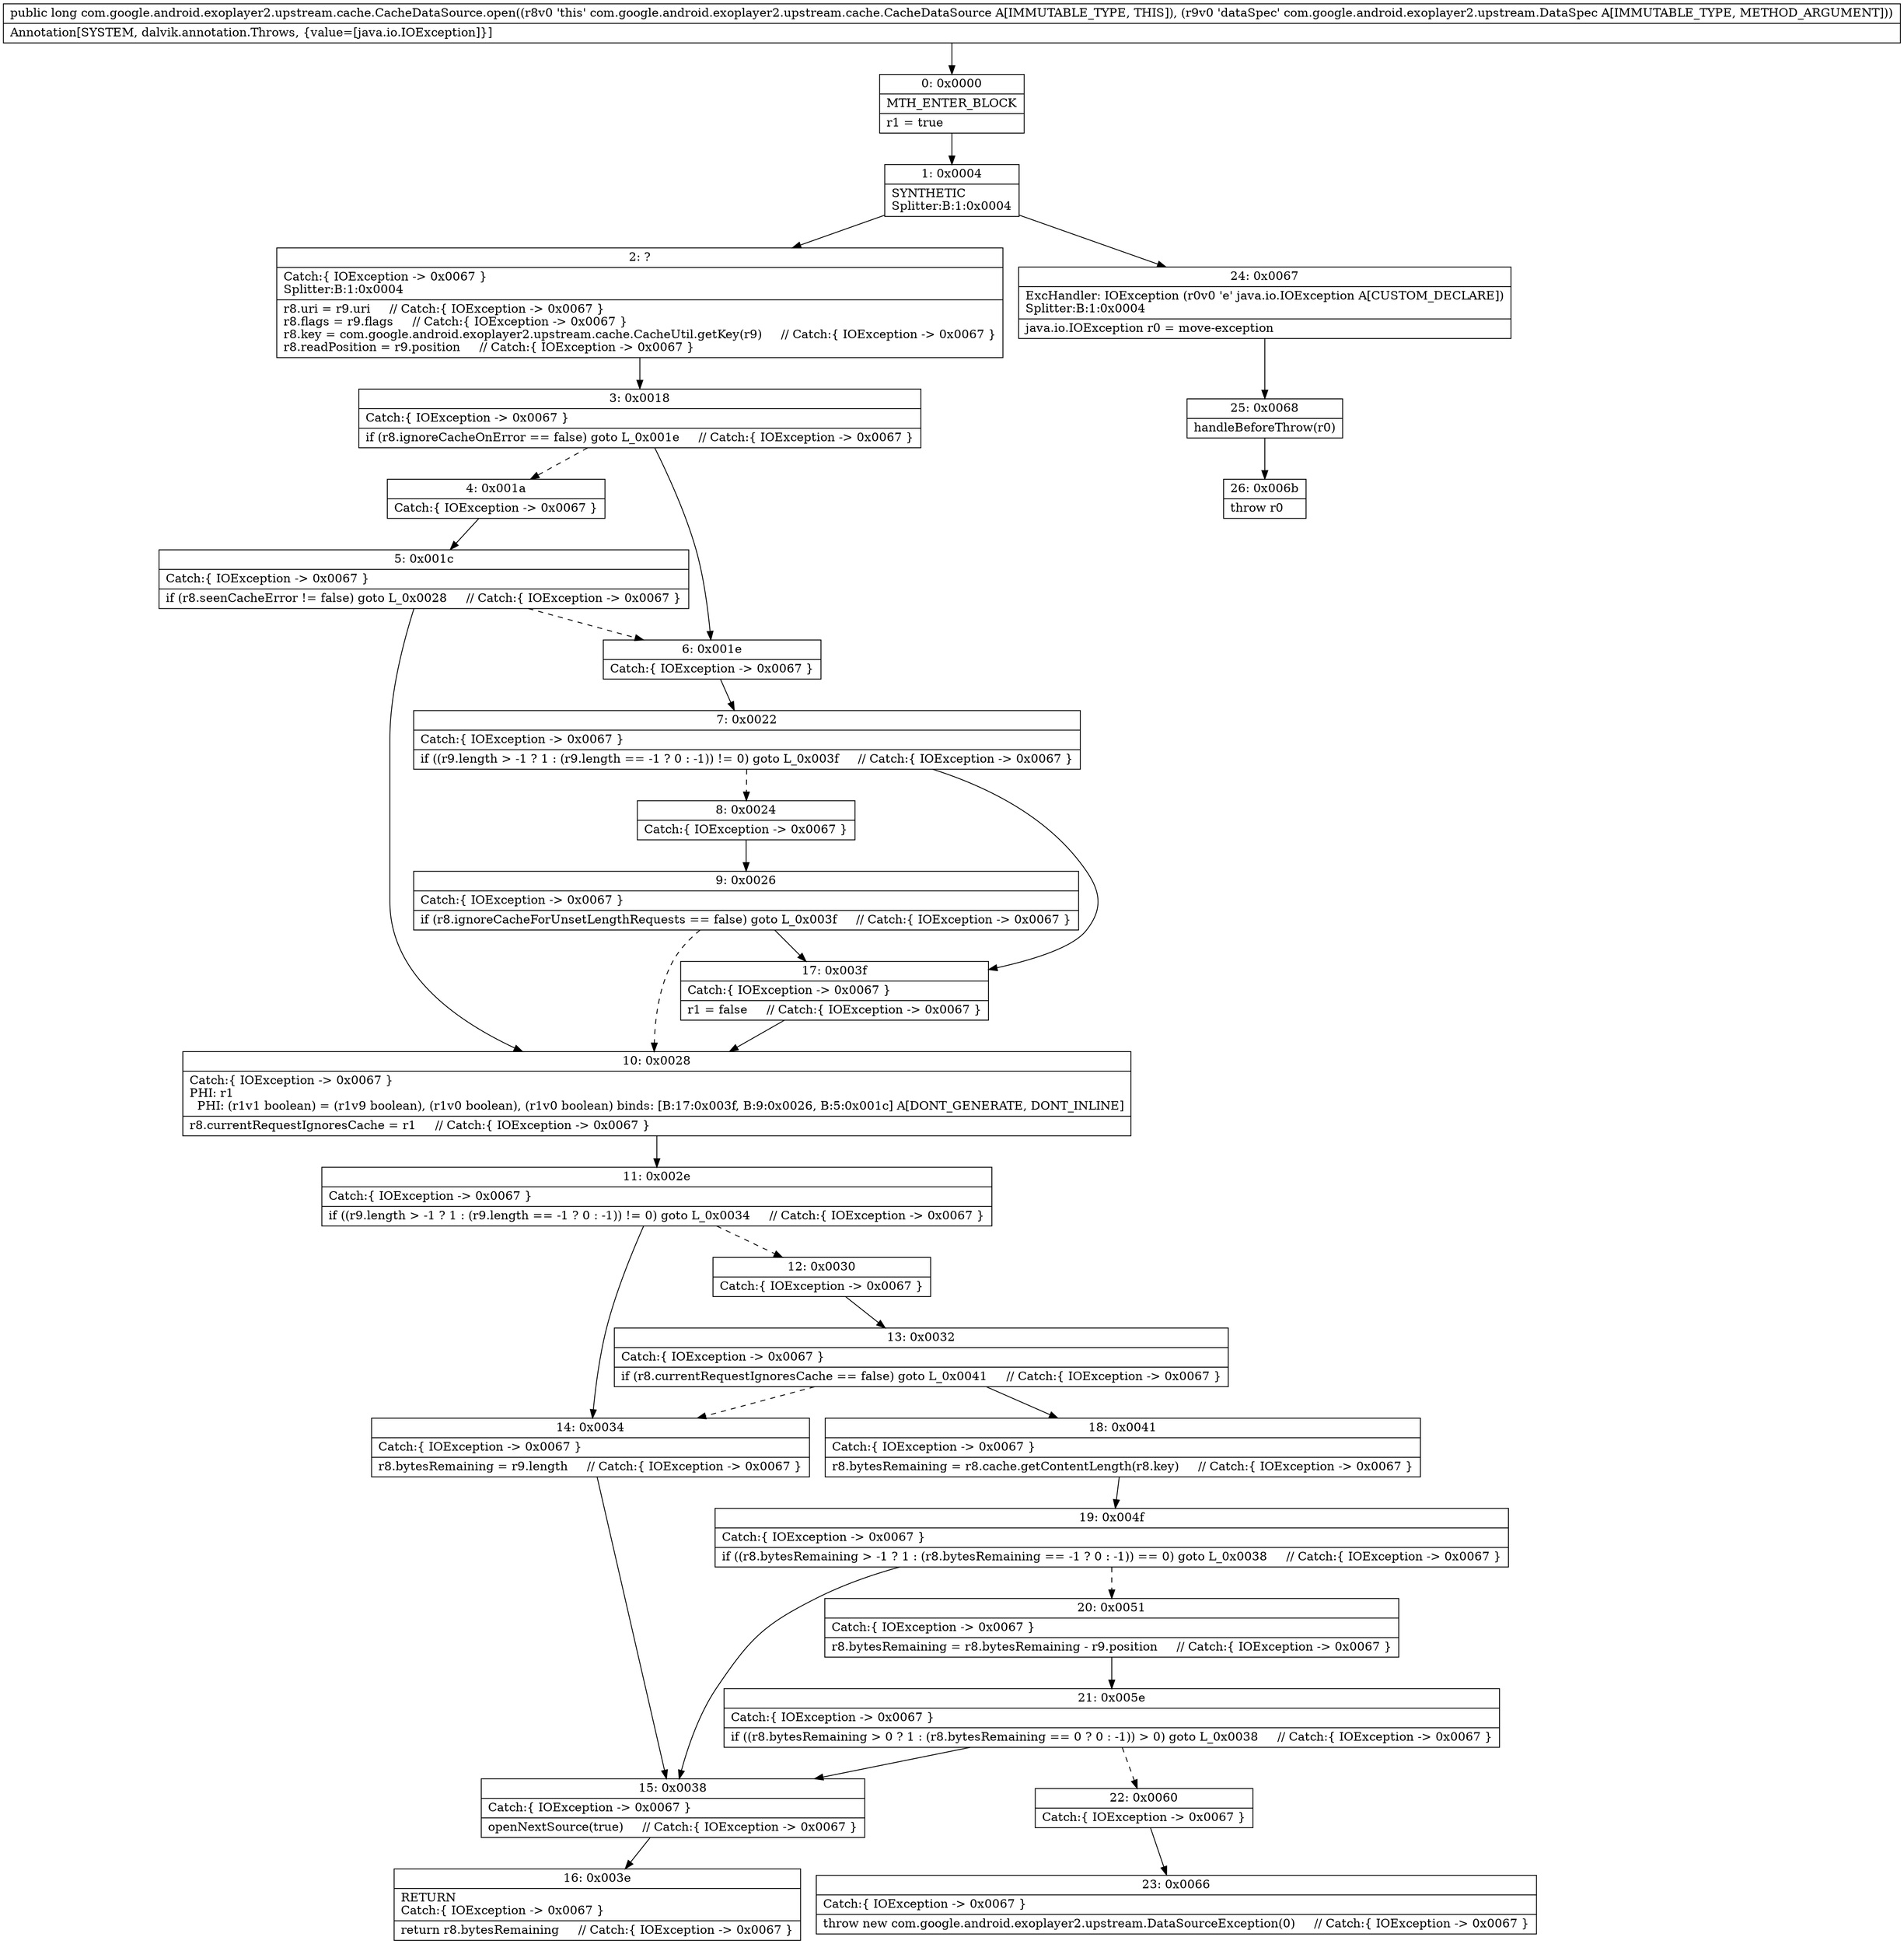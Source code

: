 digraph "CFG forcom.google.android.exoplayer2.upstream.cache.CacheDataSource.open(Lcom\/google\/android\/exoplayer2\/upstream\/DataSpec;)J" {
Node_0 [shape=record,label="{0\:\ 0x0000|MTH_ENTER_BLOCK\l|r1 = true\l}"];
Node_1 [shape=record,label="{1\:\ 0x0004|SYNTHETIC\lSplitter:B:1:0x0004\l}"];
Node_2 [shape=record,label="{2\:\ ?|Catch:\{ IOException \-\> 0x0067 \}\lSplitter:B:1:0x0004\l|r8.uri = r9.uri     \/\/ Catch:\{ IOException \-\> 0x0067 \}\lr8.flags = r9.flags     \/\/ Catch:\{ IOException \-\> 0x0067 \}\lr8.key = com.google.android.exoplayer2.upstream.cache.CacheUtil.getKey(r9)     \/\/ Catch:\{ IOException \-\> 0x0067 \}\lr8.readPosition = r9.position     \/\/ Catch:\{ IOException \-\> 0x0067 \}\l}"];
Node_3 [shape=record,label="{3\:\ 0x0018|Catch:\{ IOException \-\> 0x0067 \}\l|if (r8.ignoreCacheOnError == false) goto L_0x001e     \/\/ Catch:\{ IOException \-\> 0x0067 \}\l}"];
Node_4 [shape=record,label="{4\:\ 0x001a|Catch:\{ IOException \-\> 0x0067 \}\l}"];
Node_5 [shape=record,label="{5\:\ 0x001c|Catch:\{ IOException \-\> 0x0067 \}\l|if (r8.seenCacheError != false) goto L_0x0028     \/\/ Catch:\{ IOException \-\> 0x0067 \}\l}"];
Node_6 [shape=record,label="{6\:\ 0x001e|Catch:\{ IOException \-\> 0x0067 \}\l}"];
Node_7 [shape=record,label="{7\:\ 0x0022|Catch:\{ IOException \-\> 0x0067 \}\l|if ((r9.length \> \-1 ? 1 : (r9.length == \-1 ? 0 : \-1)) != 0) goto L_0x003f     \/\/ Catch:\{ IOException \-\> 0x0067 \}\l}"];
Node_8 [shape=record,label="{8\:\ 0x0024|Catch:\{ IOException \-\> 0x0067 \}\l}"];
Node_9 [shape=record,label="{9\:\ 0x0026|Catch:\{ IOException \-\> 0x0067 \}\l|if (r8.ignoreCacheForUnsetLengthRequests == false) goto L_0x003f     \/\/ Catch:\{ IOException \-\> 0x0067 \}\l}"];
Node_10 [shape=record,label="{10\:\ 0x0028|Catch:\{ IOException \-\> 0x0067 \}\lPHI: r1 \l  PHI: (r1v1 boolean) = (r1v9 boolean), (r1v0 boolean), (r1v0 boolean) binds: [B:17:0x003f, B:9:0x0026, B:5:0x001c] A[DONT_GENERATE, DONT_INLINE]\l|r8.currentRequestIgnoresCache = r1     \/\/ Catch:\{ IOException \-\> 0x0067 \}\l}"];
Node_11 [shape=record,label="{11\:\ 0x002e|Catch:\{ IOException \-\> 0x0067 \}\l|if ((r9.length \> \-1 ? 1 : (r9.length == \-1 ? 0 : \-1)) != 0) goto L_0x0034     \/\/ Catch:\{ IOException \-\> 0x0067 \}\l}"];
Node_12 [shape=record,label="{12\:\ 0x0030|Catch:\{ IOException \-\> 0x0067 \}\l}"];
Node_13 [shape=record,label="{13\:\ 0x0032|Catch:\{ IOException \-\> 0x0067 \}\l|if (r8.currentRequestIgnoresCache == false) goto L_0x0041     \/\/ Catch:\{ IOException \-\> 0x0067 \}\l}"];
Node_14 [shape=record,label="{14\:\ 0x0034|Catch:\{ IOException \-\> 0x0067 \}\l|r8.bytesRemaining = r9.length     \/\/ Catch:\{ IOException \-\> 0x0067 \}\l}"];
Node_15 [shape=record,label="{15\:\ 0x0038|Catch:\{ IOException \-\> 0x0067 \}\l|openNextSource(true)     \/\/ Catch:\{ IOException \-\> 0x0067 \}\l}"];
Node_16 [shape=record,label="{16\:\ 0x003e|RETURN\lCatch:\{ IOException \-\> 0x0067 \}\l|return r8.bytesRemaining     \/\/ Catch:\{ IOException \-\> 0x0067 \}\l}"];
Node_17 [shape=record,label="{17\:\ 0x003f|Catch:\{ IOException \-\> 0x0067 \}\l|r1 = false     \/\/ Catch:\{ IOException \-\> 0x0067 \}\l}"];
Node_18 [shape=record,label="{18\:\ 0x0041|Catch:\{ IOException \-\> 0x0067 \}\l|r8.bytesRemaining = r8.cache.getContentLength(r8.key)     \/\/ Catch:\{ IOException \-\> 0x0067 \}\l}"];
Node_19 [shape=record,label="{19\:\ 0x004f|Catch:\{ IOException \-\> 0x0067 \}\l|if ((r8.bytesRemaining \> \-1 ? 1 : (r8.bytesRemaining == \-1 ? 0 : \-1)) == 0) goto L_0x0038     \/\/ Catch:\{ IOException \-\> 0x0067 \}\l}"];
Node_20 [shape=record,label="{20\:\ 0x0051|Catch:\{ IOException \-\> 0x0067 \}\l|r8.bytesRemaining = r8.bytesRemaining \- r9.position     \/\/ Catch:\{ IOException \-\> 0x0067 \}\l}"];
Node_21 [shape=record,label="{21\:\ 0x005e|Catch:\{ IOException \-\> 0x0067 \}\l|if ((r8.bytesRemaining \> 0 ? 1 : (r8.bytesRemaining == 0 ? 0 : \-1)) \> 0) goto L_0x0038     \/\/ Catch:\{ IOException \-\> 0x0067 \}\l}"];
Node_22 [shape=record,label="{22\:\ 0x0060|Catch:\{ IOException \-\> 0x0067 \}\l}"];
Node_23 [shape=record,label="{23\:\ 0x0066|Catch:\{ IOException \-\> 0x0067 \}\l|throw new com.google.android.exoplayer2.upstream.DataSourceException(0)     \/\/ Catch:\{ IOException \-\> 0x0067 \}\l}"];
Node_24 [shape=record,label="{24\:\ 0x0067|ExcHandler: IOException (r0v0 'e' java.io.IOException A[CUSTOM_DECLARE])\lSplitter:B:1:0x0004\l|java.io.IOException r0 = move\-exception\l}"];
Node_25 [shape=record,label="{25\:\ 0x0068|handleBeforeThrow(r0)\l}"];
Node_26 [shape=record,label="{26\:\ 0x006b|throw r0\l}"];
MethodNode[shape=record,label="{public long com.google.android.exoplayer2.upstream.cache.CacheDataSource.open((r8v0 'this' com.google.android.exoplayer2.upstream.cache.CacheDataSource A[IMMUTABLE_TYPE, THIS]), (r9v0 'dataSpec' com.google.android.exoplayer2.upstream.DataSpec A[IMMUTABLE_TYPE, METHOD_ARGUMENT]))  | Annotation[SYSTEM, dalvik.annotation.Throws, \{value=[java.io.IOException]\}]\l}"];
MethodNode -> Node_0;
Node_0 -> Node_1;
Node_1 -> Node_2;
Node_1 -> Node_24;
Node_2 -> Node_3;
Node_3 -> Node_4[style=dashed];
Node_3 -> Node_6;
Node_4 -> Node_5;
Node_5 -> Node_6[style=dashed];
Node_5 -> Node_10;
Node_6 -> Node_7;
Node_7 -> Node_8[style=dashed];
Node_7 -> Node_17;
Node_8 -> Node_9;
Node_9 -> Node_10[style=dashed];
Node_9 -> Node_17;
Node_10 -> Node_11;
Node_11 -> Node_12[style=dashed];
Node_11 -> Node_14;
Node_12 -> Node_13;
Node_13 -> Node_14[style=dashed];
Node_13 -> Node_18;
Node_14 -> Node_15;
Node_15 -> Node_16;
Node_17 -> Node_10;
Node_18 -> Node_19;
Node_19 -> Node_15;
Node_19 -> Node_20[style=dashed];
Node_20 -> Node_21;
Node_21 -> Node_15;
Node_21 -> Node_22[style=dashed];
Node_22 -> Node_23;
Node_24 -> Node_25;
Node_25 -> Node_26;
}

